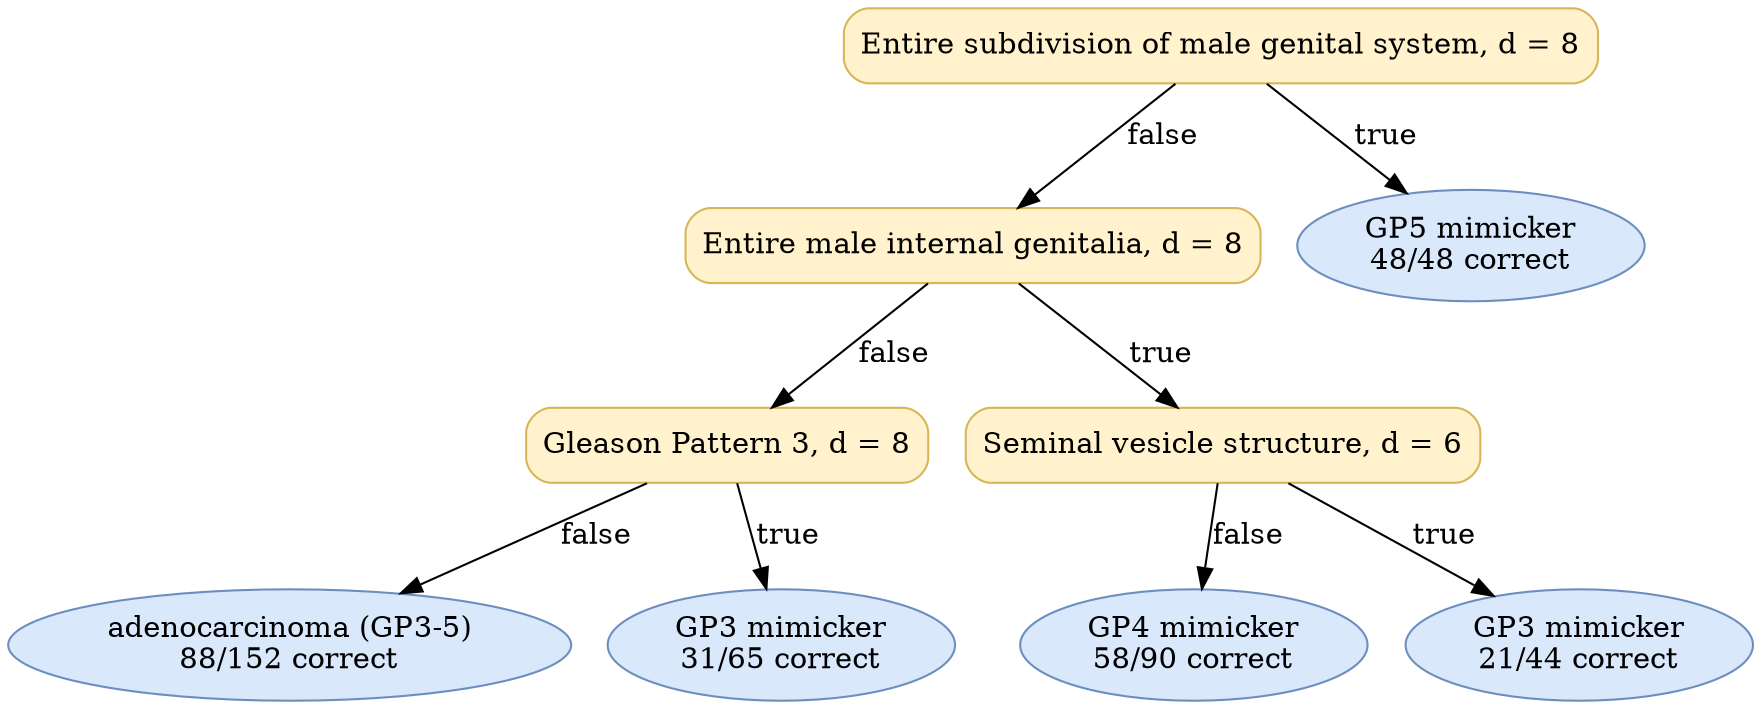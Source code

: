 digraph "DT" {
fontname="Times-Roman";
label="";
node [fontname="Times-Roman"];
Node1 [color="#D6B656", fillcolor="#FFF2CC", label="Entire subdivision of male genital system, d = 8", shape="box", style="rounded,filled"];
Node2 [color="#D6B656", fillcolor="#FFF2CC", label="Entire male internal genitalia, d = 8", shape="box", style="rounded,filled"];
Node3 [color="#D6B656", fillcolor="#FFF2CC", label="Gleason Pattern 3, d = 8", shape="box", style="rounded,filled"];
Node4 [color="#6C8EBF", fillcolor="#DAE8FC", label=<adenocarcinoma (GP3-5)<br/>88/152 correct>, shape="ellipse", style="rounded,filled"];
Node5 [color="#6C8EBF", fillcolor="#DAE8FC", label=<GP3 mimicker<br/>31/65 correct>, shape="ellipse", style="rounded,filled"];
Node6 [color="#D6B656", fillcolor="#FFF2CC", label="Seminal vesicle structure, d = 6", shape="box", style="rounded,filled"];
Node7 [color="#6C8EBF", fillcolor="#DAE8FC", label=<GP4 mimicker<br/>58/90 correct>, shape="ellipse", style="rounded,filled"];
Node8 [color="#6C8EBF", fillcolor="#DAE8FC", label=<GP3 mimicker<br/>21/44 correct>, shape="ellipse", style="rounded,filled"];
Node9 [color="#6C8EBF", fillcolor="#DAE8FC", label=<GP5 mimicker<br/>48/48 correct>, shape="ellipse", style="rounded,filled"];
Node1 -> Node2  [key=0, label="false"];
Node1 -> Node9  [key=0, label="true"];
Node2 -> Node3  [key=0, label="false"];
Node2 -> Node6  [key=0, label="true"];
Node3 -> Node4  [key=0, label="false"];
Node3 -> Node5  [key=0, label="true"];
Node6 -> Node7  [key=0, label="false"];
Node6 -> Node8  [key=0, label="true"];
}
